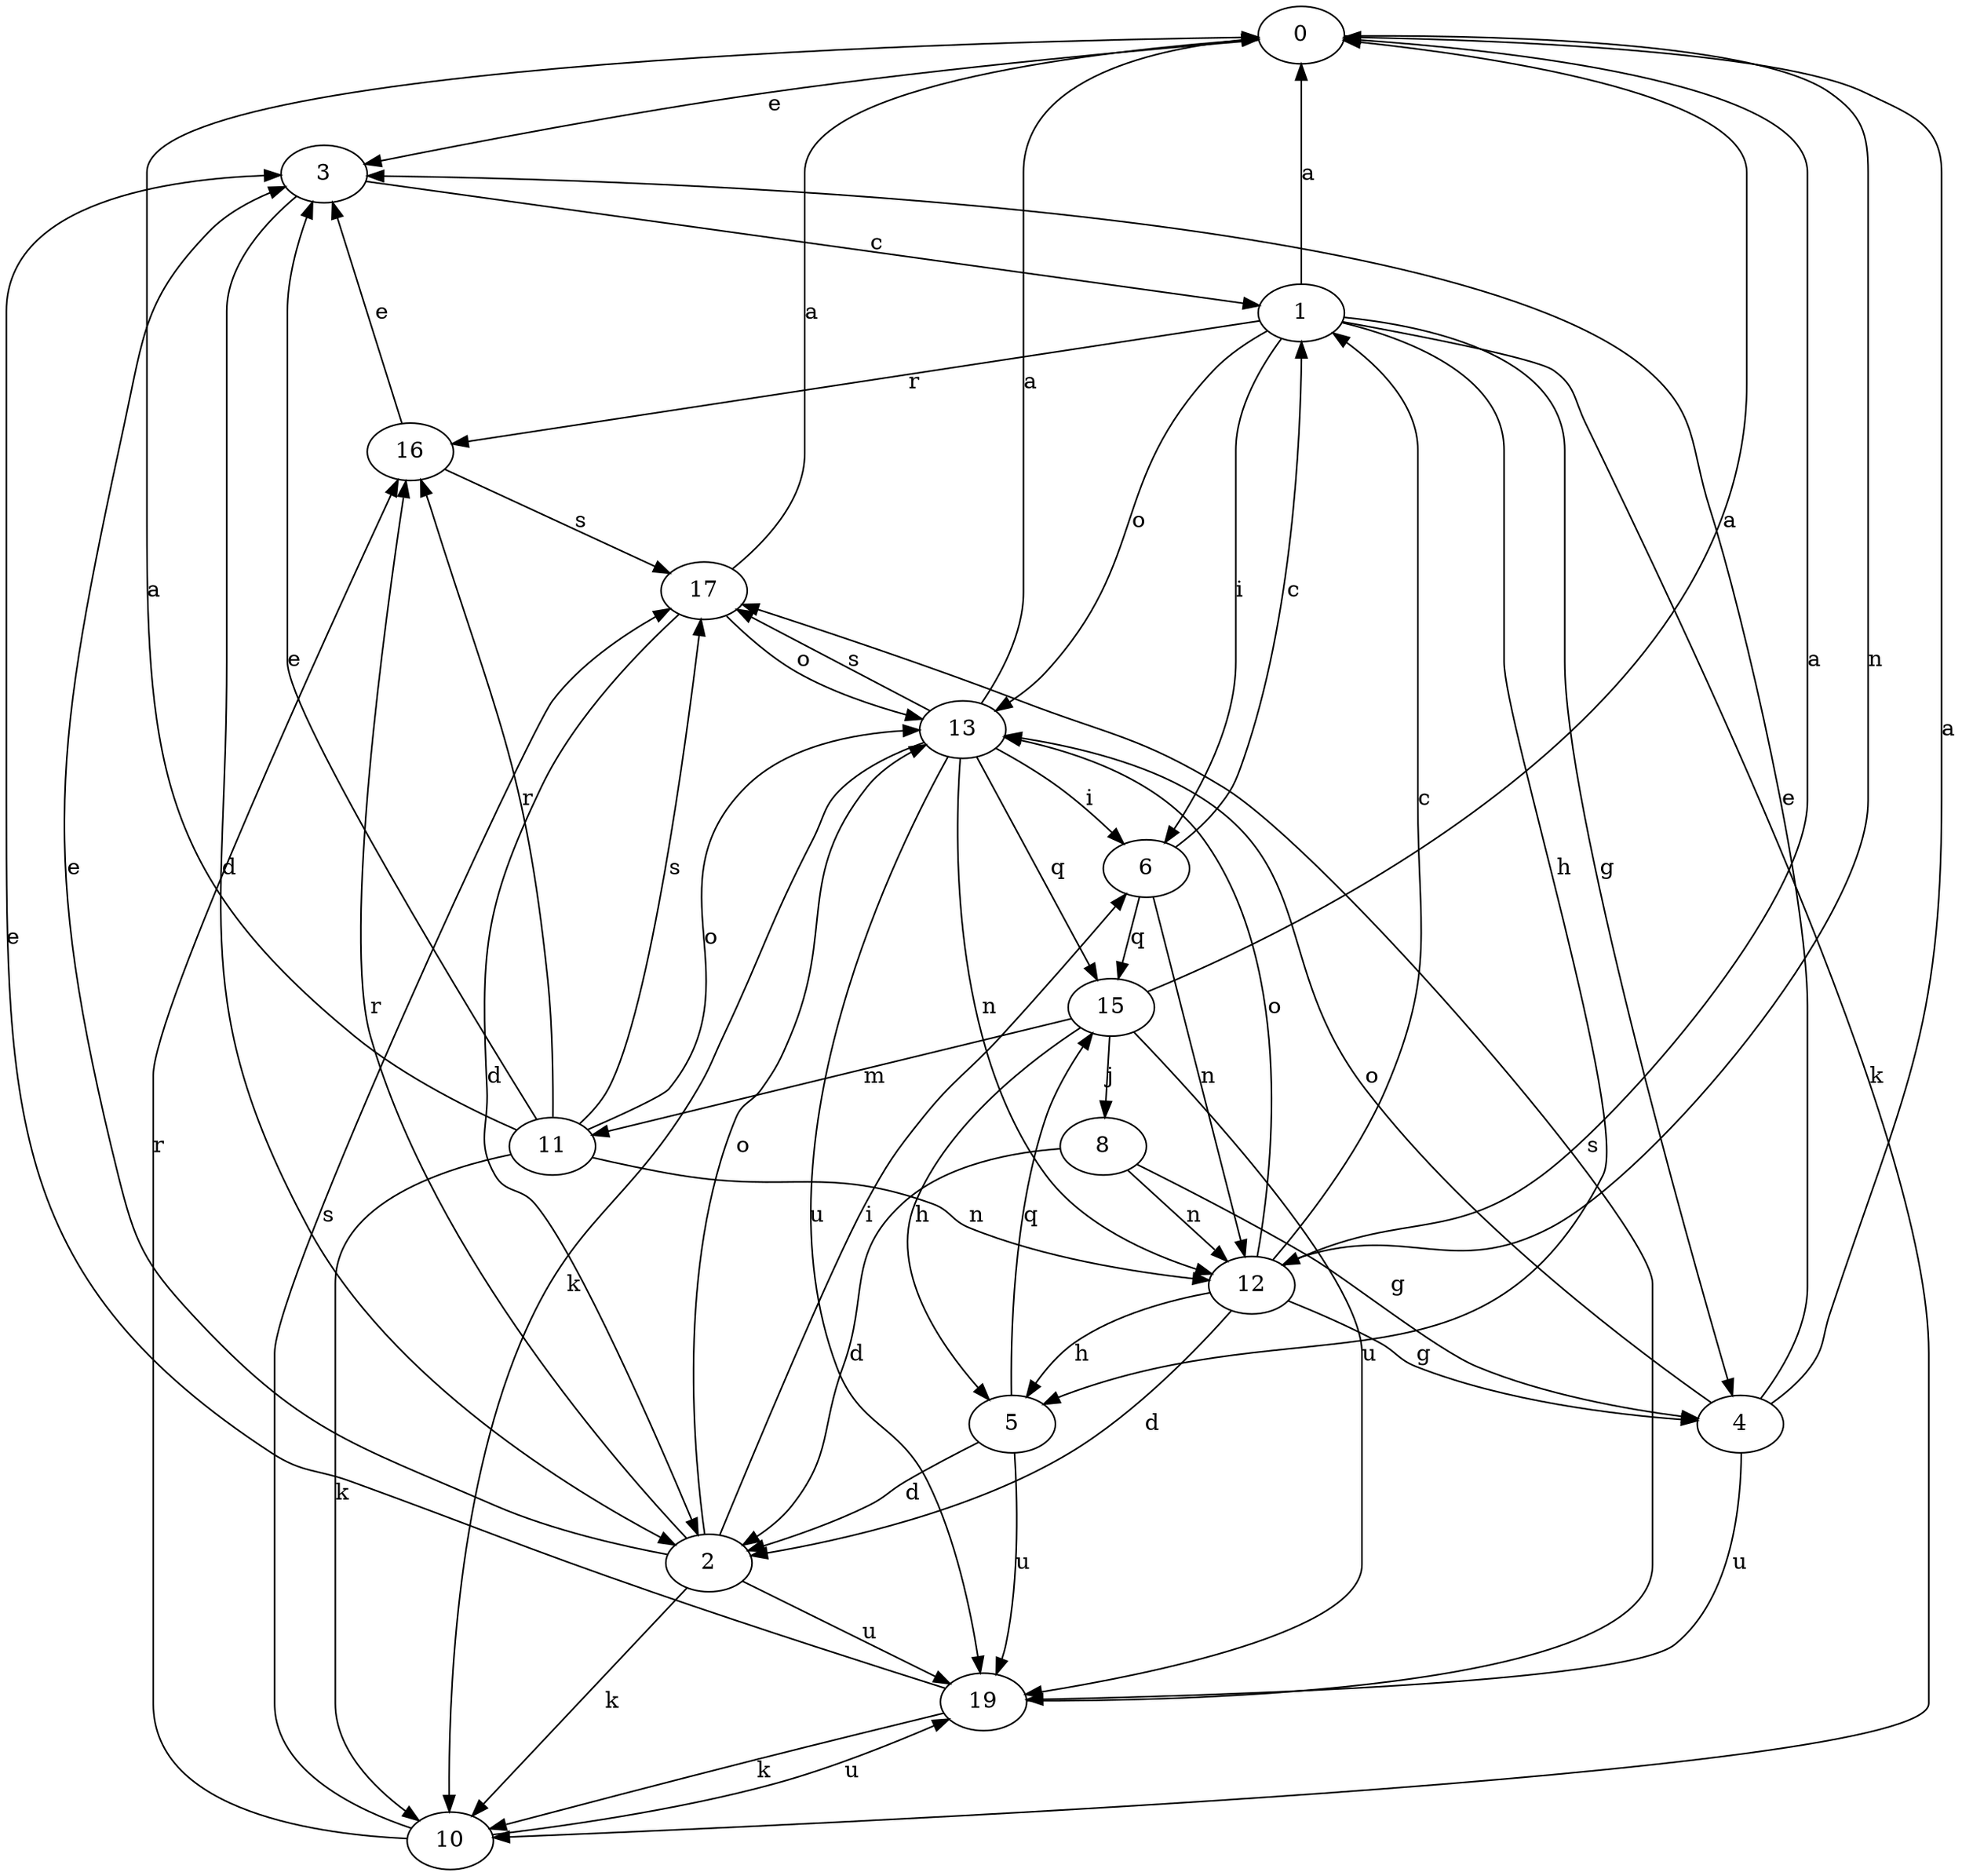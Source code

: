 strict digraph  {
0;
1;
2;
3;
4;
5;
6;
8;
10;
11;
12;
13;
15;
16;
17;
19;
0 -> 3  [label=e];
0 -> 12  [label=n];
1 -> 0  [label=a];
1 -> 4  [label=g];
1 -> 5  [label=h];
1 -> 6  [label=i];
1 -> 10  [label=k];
1 -> 13  [label=o];
1 -> 16  [label=r];
2 -> 3  [label=e];
2 -> 6  [label=i];
2 -> 10  [label=k];
2 -> 13  [label=o];
2 -> 16  [label=r];
2 -> 19  [label=u];
3 -> 1  [label=c];
3 -> 2  [label=d];
4 -> 0  [label=a];
4 -> 3  [label=e];
4 -> 13  [label=o];
4 -> 19  [label=u];
5 -> 2  [label=d];
5 -> 15  [label=q];
5 -> 19  [label=u];
6 -> 1  [label=c];
6 -> 12  [label=n];
6 -> 15  [label=q];
8 -> 2  [label=d];
8 -> 4  [label=g];
8 -> 12  [label=n];
10 -> 16  [label=r];
10 -> 17  [label=s];
10 -> 19  [label=u];
11 -> 0  [label=a];
11 -> 3  [label=e];
11 -> 10  [label=k];
11 -> 12  [label=n];
11 -> 13  [label=o];
11 -> 16  [label=r];
11 -> 17  [label=s];
12 -> 0  [label=a];
12 -> 1  [label=c];
12 -> 2  [label=d];
12 -> 4  [label=g];
12 -> 5  [label=h];
12 -> 13  [label=o];
13 -> 0  [label=a];
13 -> 6  [label=i];
13 -> 10  [label=k];
13 -> 12  [label=n];
13 -> 15  [label=q];
13 -> 17  [label=s];
13 -> 19  [label=u];
15 -> 0  [label=a];
15 -> 5  [label=h];
15 -> 8  [label=j];
15 -> 11  [label=m];
15 -> 19  [label=u];
16 -> 3  [label=e];
16 -> 17  [label=s];
17 -> 0  [label=a];
17 -> 2  [label=d];
17 -> 13  [label=o];
19 -> 3  [label=e];
19 -> 10  [label=k];
19 -> 17  [label=s];
}
